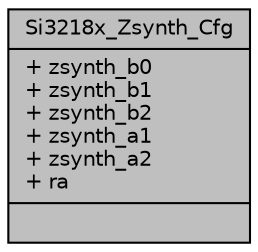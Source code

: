 digraph "Si3218x_Zsynth_Cfg"
{
  edge [fontname="Helvetica",fontsize="10",labelfontname="Helvetica",labelfontsize="10"];
  node [fontname="Helvetica",fontsize="10",shape=record];
  Node1 [label="{Si3218x_Zsynth_Cfg\n|+ zsynth_b0\l+ zsynth_b1\l+ zsynth_b2\l+ zsynth_a1\l+ zsynth_a2\l+ ra\l|}",height=0.2,width=0.4,color="black", fillcolor="grey75", style="filled", fontcolor="black"];
}
